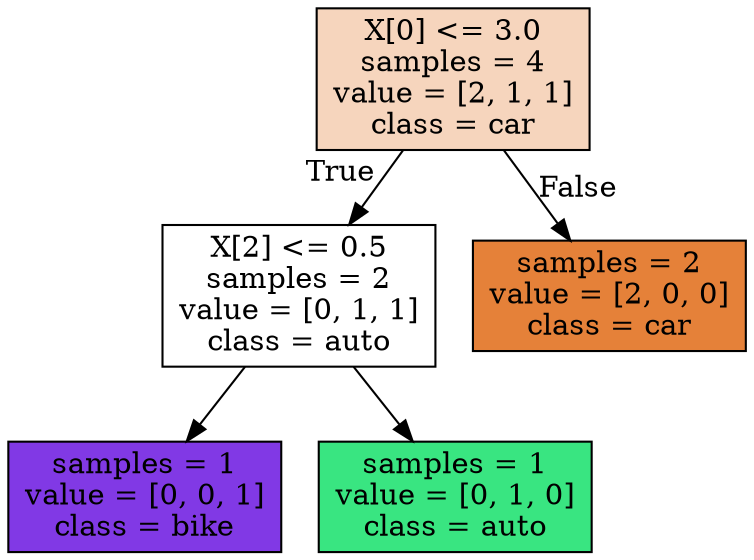 digraph Tree {
node [shape=box, style="filled", color="black"] ;
0 [label="X[0] <= 3.0\nsamples = 4\nvalue = [2, 1, 1]\nclass = car", fillcolor="#f6d5bd"] ;
1 [label="X[2] <= 0.5\nsamples = 2\nvalue = [0, 1, 1]\nclass = auto", fillcolor="#ffffff"] ;
0 -> 1 [labeldistance=2.5, labelangle=45, headlabel="True"] ;
2 [label="samples = 1\nvalue = [0, 0, 1]\nclass = bike", fillcolor="#8139e5"] ;
1 -> 2 ;
3 [label="samples = 1\nvalue = [0, 1, 0]\nclass = auto", fillcolor="#39e581"] ;
1 -> 3 ;
4 [label="samples = 2\nvalue = [2, 0, 0]\nclass = car", fillcolor="#e58139"] ;
0 -> 4 [labeldistance=2.5, labelangle=-45, headlabel="False"] ;
}